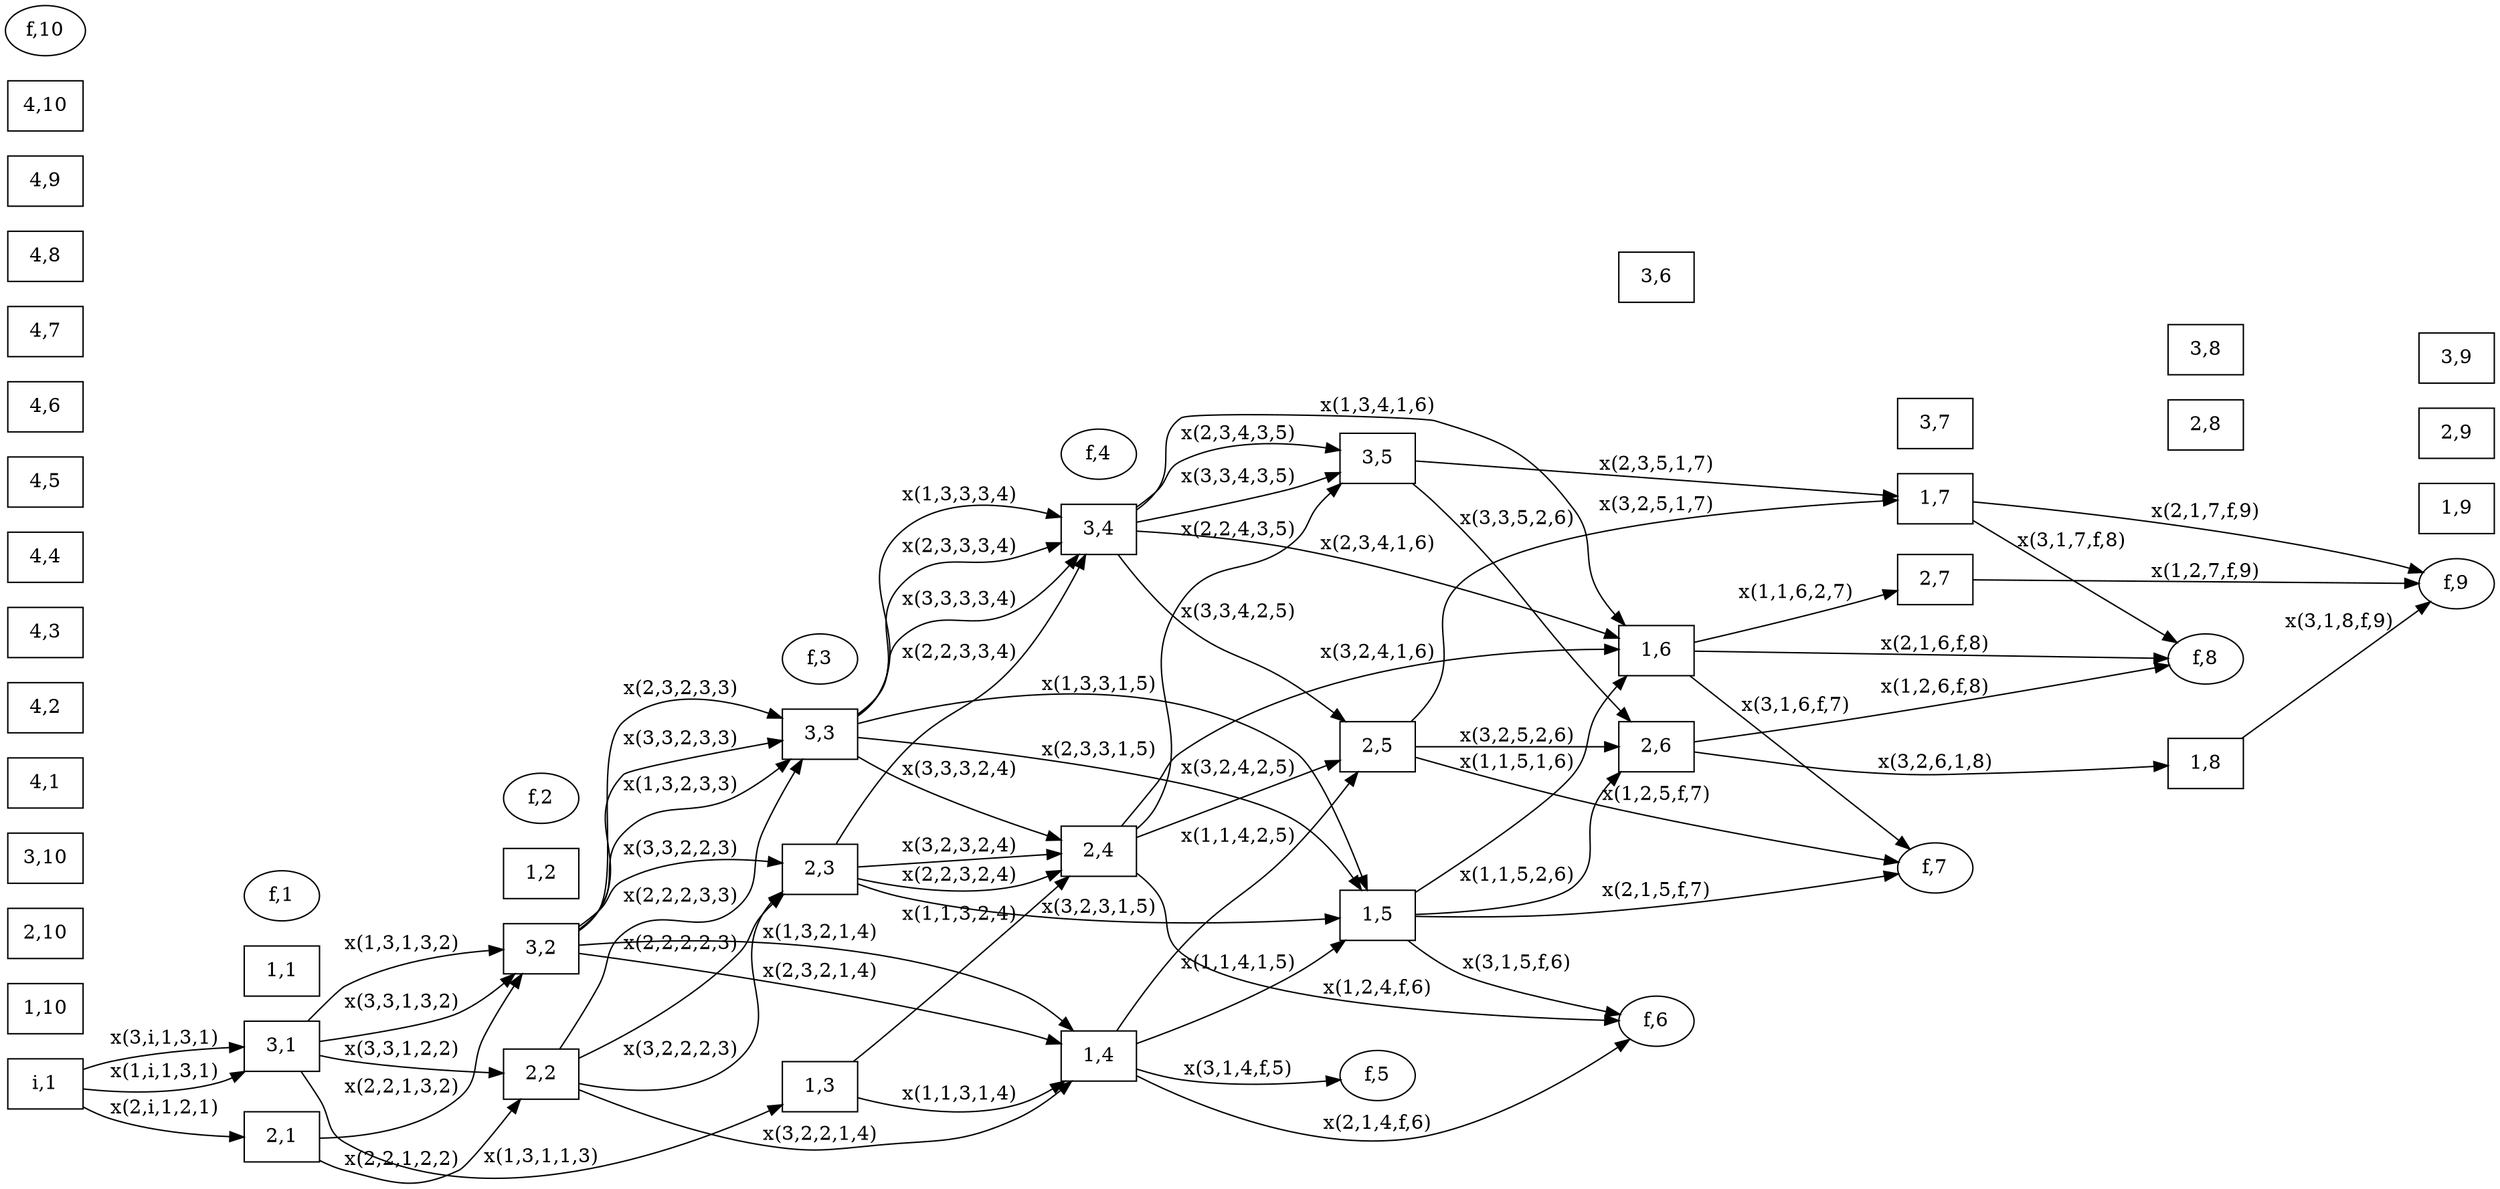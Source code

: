 digraph complete {
rankdir=LR;

"i,1" [shape=box];
"1,1" [shape=box];
"1,2" [shape=box];
"1,3" [shape=box];
"1,4" [shape=box];
"1,5" [shape=box];
"1,6" [shape=box];
"1,7" [shape=box];
"1,8" [shape=box];
"1,9" [shape=box];
"1,10" [shape=box];
"2,1" [shape=box];
"2,2" [shape=box];
"2,3" [shape=box];
"2,4" [shape=box];
"2,5" [shape=box];
"2,6" [shape=box];
"2,7" [shape=box];
"2,8" [shape=box];
"2,9" [shape=box];
"2,10" [shape=box];
"3,1" [shape=box];
"3,2" [shape=box];
"3,3" [shape=box];
"3,4" [shape=box];
"3,5" [shape=box];
"3,6" [shape=box];
"3,7" [shape=box];
"3,8" [shape=box];
"3,9" [shape=box];
"3,10" [shape=box];
"4,1" [shape=box];
"4,2" [shape=box];
"4,3" [shape=box];
"4,4" [shape=box];
"4,5" [shape=box];
"4,6" [shape=box];
"4,7" [shape=box];
"4,8" [shape=box];
"4,9" [shape=box];
"4,10" [shape=box];
"i,1" -> "3,1" [ label="x(1,i,1,3,1)" ]
"3,1" -> "1,3" [ label="x(1,3,1,1,3)" ]
"3,1" -> "3,2" [ label="x(1,3,1,3,2)" ]
"3,2" -> "1,4" [ label="x(1,3,2,1,4)" ]
"3,2" -> "3,3" [ label="x(1,3,2,3,3)" ]
"3,3" -> "1,5" [ label="x(1,3,3,1,5)" ]
"3,3" -> "3,4" [ label="x(1,3,3,3,4)" ]
"3,4" -> "1,6" [ label="x(1,3,4,1,6)" ]
"1,3" -> "2,4" [ label="x(1,1,3,2,4)" ]
"1,3" -> "1,4" [ label="x(1,1,3,1,4)" ]
"1,4" -> "2,5" [ label="x(1,1,4,2,5)" ]
"1,4" -> "1,5" [ label="x(1,1,4,1,5)" ]
"1,5" -> "2,6" [ label="x(1,1,5,2,6)" ]
"1,5" -> "1,6" [ label="x(1,1,5,1,6)" ]
"1,6" -> "2,7" [ label="x(1,1,6,2,7)" ]
"2,4" -> "f,6" [ label="x(1,2,4,f,6)" ]
"2,5" -> "f,7" [ label="x(1,2,5,f,7)" ]
"2,6" -> "f,8" [ label="x(1,2,6,f,8)" ]
"2,7" -> "f,9" [ label="x(1,2,7,f,9)" ]
"i,1" -> "2,1" [ label="x(2,i,1,2,1)" ]
"2,1" -> "3,2" [ label="x(2,2,1,3,2)" ]
"2,1" -> "2,2" [ label="x(2,2,1,2,2)" ]
"2,2" -> "3,3" [ label="x(2,2,2,3,3)" ]
"2,2" -> "2,3" [ label="x(2,2,2,2,3)" ]
"2,3" -> "3,4" [ label="x(2,2,3,3,4)" ]
"2,3" -> "2,4" [ label="x(2,2,3,2,4)" ]
"2,4" -> "3,5" [ label="x(2,2,4,3,5)" ]
"3,2" -> "1,4" [ label="x(2,3,2,1,4)" ]
"3,2" -> "3,3" [ label="x(2,3,2,3,3)" ]
"3,3" -> "1,5" [ label="x(2,3,3,1,5)" ]
"3,3" -> "3,4" [ label="x(2,3,3,3,4)" ]
"3,4" -> "1,6" [ label="x(2,3,4,1,6)" ]
"3,4" -> "3,5" [ label="x(2,3,4,3,5)" ]
"3,5" -> "1,7" [ label="x(2,3,5,1,7)" ]
"1,4" -> "f,6" [ label="x(2,1,4,f,6)" ]
"1,5" -> "f,7" [ label="x(2,1,5,f,7)" ]
"1,6" -> "f,8" [ label="x(2,1,6,f,8)" ]
"1,7" -> "f,9" [ label="x(2,1,7,f,9)" ]
"i,1" -> "3,1" [ label="x(3,i,1,3,1)" ]
"3,1" -> "2,2" [ label="x(3,3,1,2,2)" ]
"3,1" -> "3,2" [ label="x(3,3,1,3,2)" ]
"3,2" -> "2,3" [ label="x(3,3,2,2,3)" ]
"3,2" -> "3,3" [ label="x(3,3,2,3,3)" ]
"3,3" -> "2,4" [ label="x(3,3,3,2,4)" ]
"3,3" -> "3,4" [ label="x(3,3,3,3,4)" ]
"3,4" -> "2,5" [ label="x(3,3,4,2,5)" ]
"3,4" -> "3,5" [ label="x(3,3,4,3,5)" ]
"3,5" -> "2,6" [ label="x(3,3,5,2,6)" ]
"2,2" -> "1,4" [ label="x(3,2,2,1,4)" ]
"2,2" -> "2,3" [ label="x(3,2,2,2,3)" ]
"2,3" -> "1,5" [ label="x(3,2,3,1,5)" ]
"2,3" -> "2,4" [ label="x(3,2,3,2,4)" ]
"2,4" -> "1,6" [ label="x(3,2,4,1,6)" ]
"2,4" -> "2,5" [ label="x(3,2,4,2,5)" ]
"2,5" -> "1,7" [ label="x(3,2,5,1,7)" ]
"2,5" -> "2,6" [ label="x(3,2,5,2,6)" ]
"2,6" -> "1,8" [ label="x(3,2,6,1,8)" ]
"1,4" -> "f,5" [ label="x(3,1,4,f,5)" ]
"1,5" -> "f,6" [ label="x(3,1,5,f,6)" ]
"1,6" -> "f,7" [ label="x(3,1,6,f,7)" ]
"1,7" -> "f,8" [ label="x(3,1,7,f,8)" ]
"1,8" -> "f,9" [ label="x(3,1,8,f,9)" ]
{rank=same; "i,1" }
{rank=same; "1,1", "2,1", "3,1", "f,1"}
{rank=same; "1,2", "2,2", "3,2", "f,2"}
{rank=same; "1,3", "2,3", "3,3", "f,3"}
{rank=same; "1,4", "2,4", "3,4", "f,4"}
{rank=same; "1,5", "2,5", "3,5", "f,5"}
{rank=same; "1,6", "2,6", "3,6", "f,6"}
{rank=same; "1,7", "2,7", "3,7", "f,7"}
{rank=same; "1,8", "2,8", "3,8", "f,8"}
{rank=same; "1,9", "2,9", "3,9", "f,9"}
{rank=same; "1,10", "2,10", "3,10", "f,10"}
}
